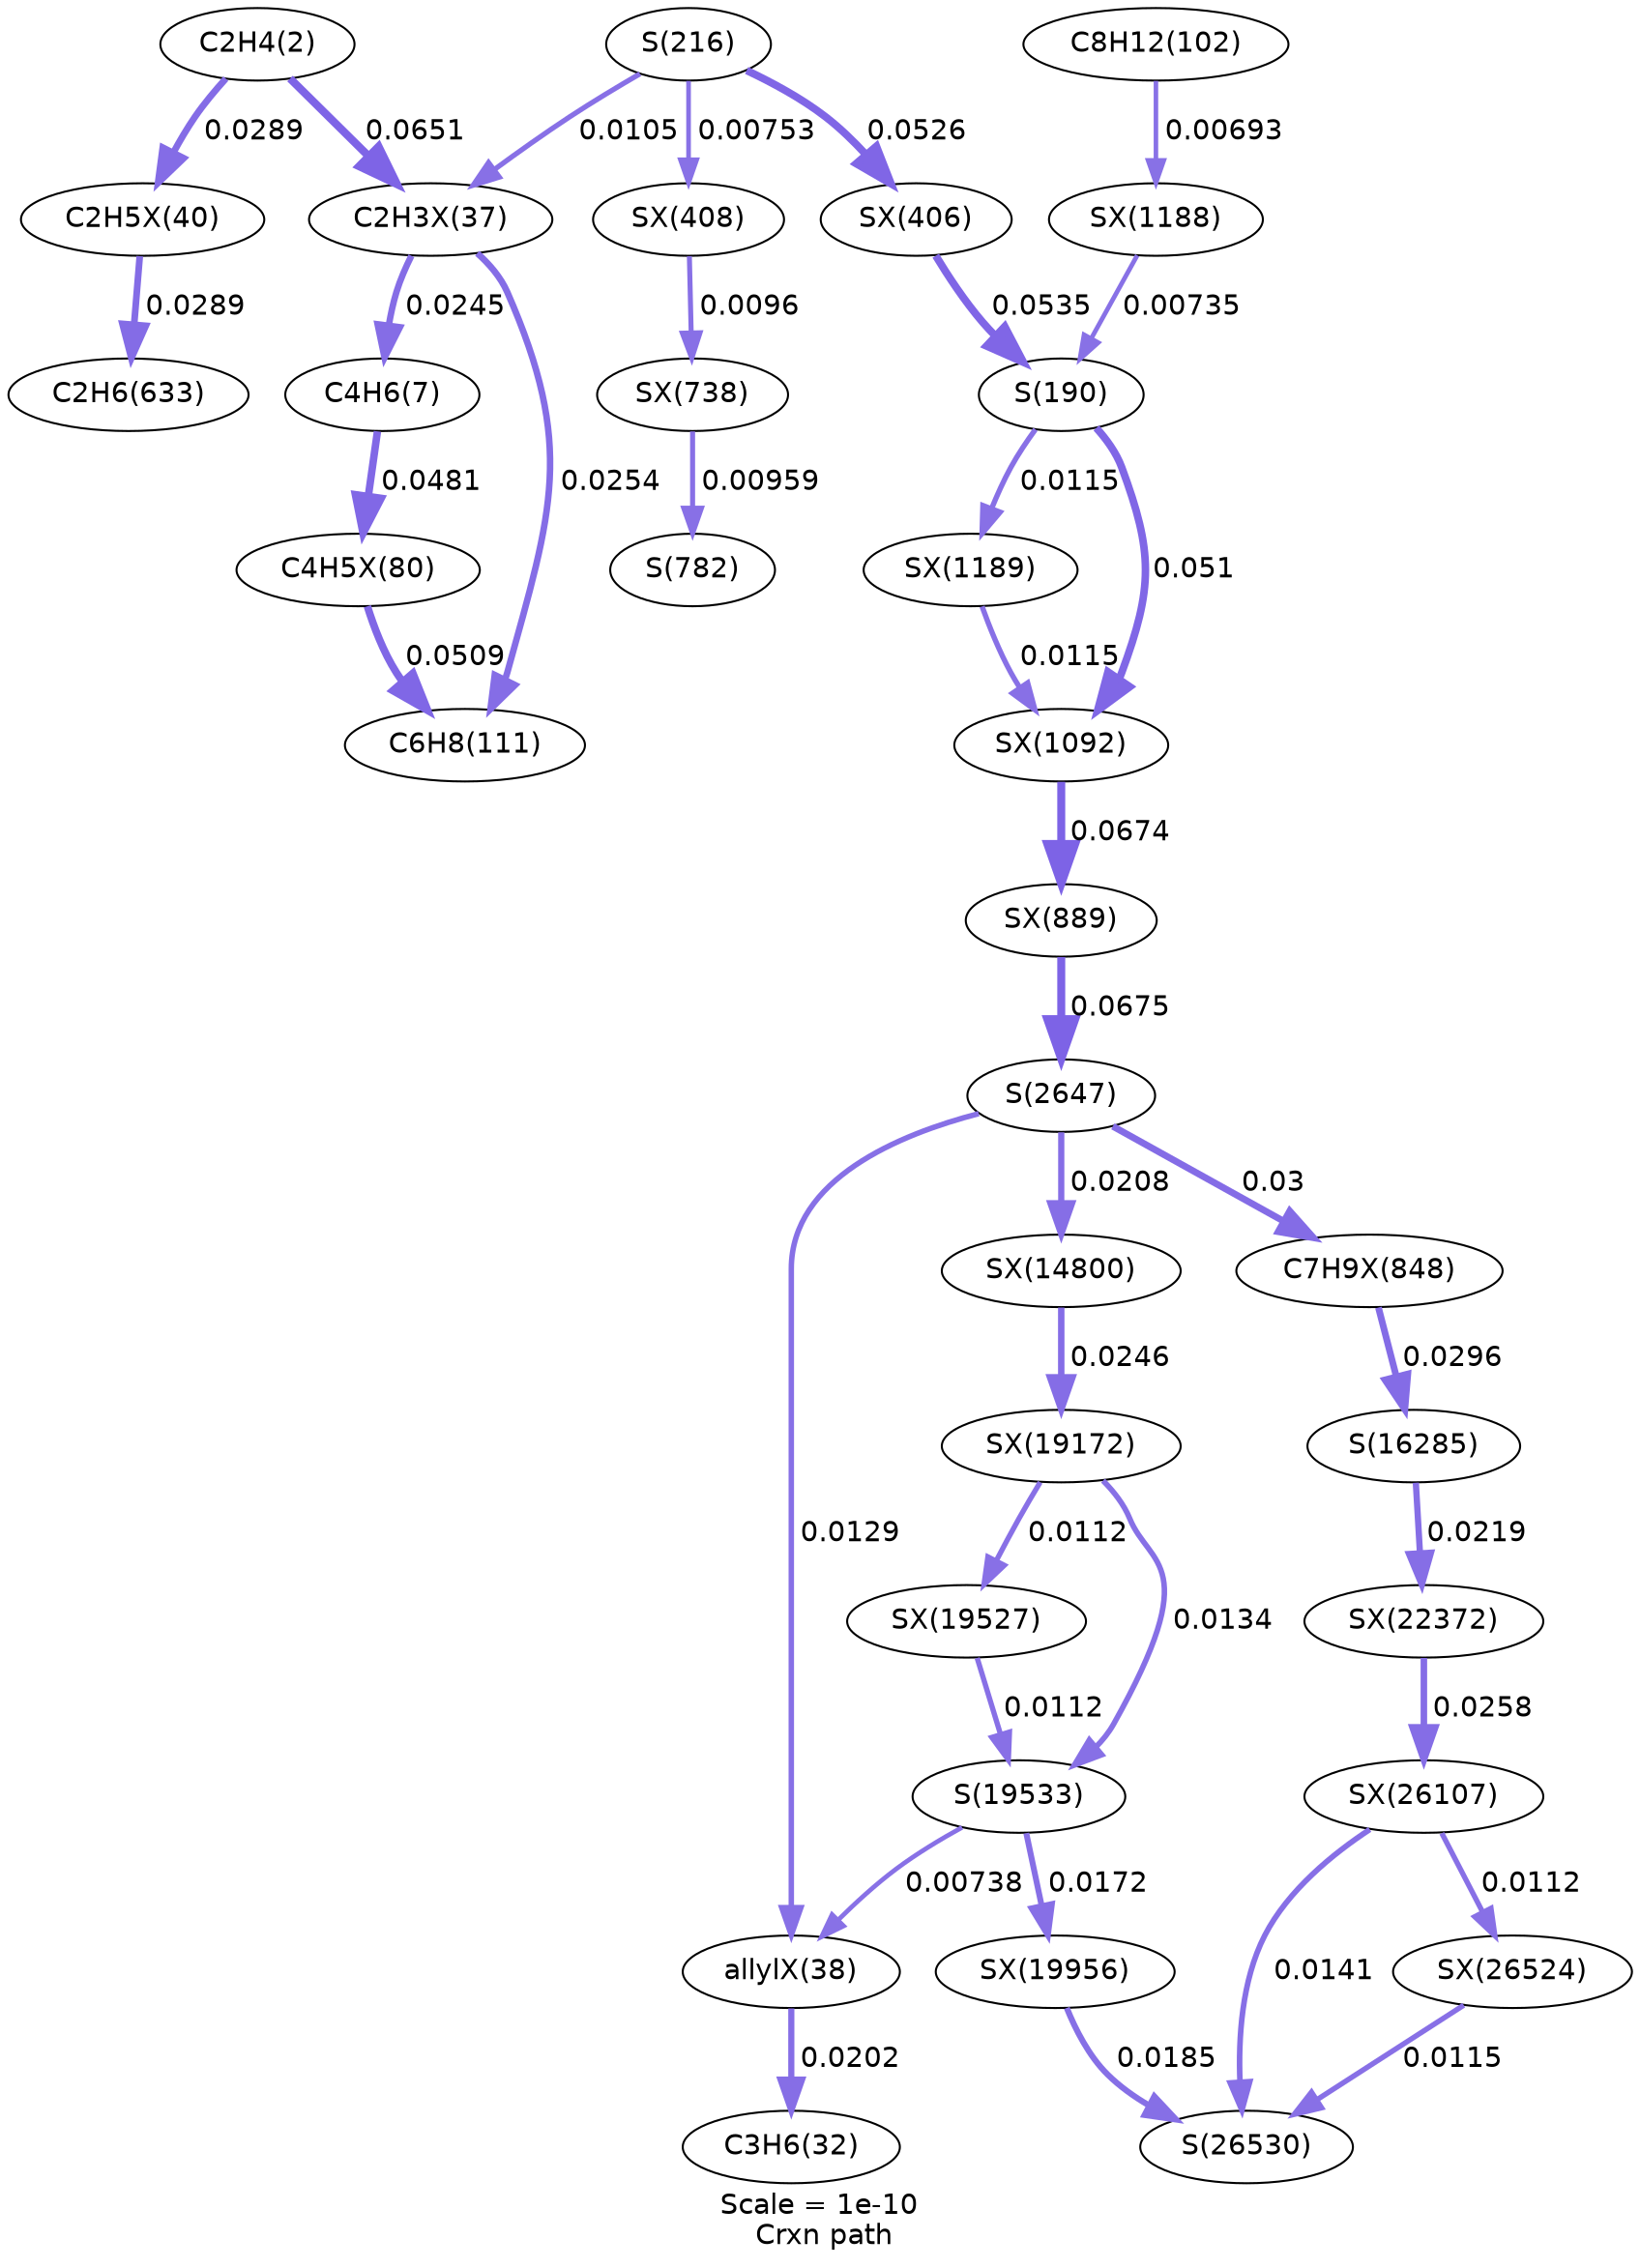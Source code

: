digraph reaction_paths {
center=1;
s5 -> s42[fontname="Helvetica", style="setlinewidth(3.94)", arrowsize=1.97, color="0.7, 0.565, 0.9"
, label=" 0.0651"];
s5 -> s44[fontname="Helvetica", style="setlinewidth(3.33)", arrowsize=1.66, color="0.7, 0.529, 0.9"
, label=" 0.0289"];
s42 -> s8[fontname="Helvetica", style="setlinewidth(3.2)", arrowsize=1.6, color="0.7, 0.524, 0.9"
, label=" 0.0245"];
s42 -> s12[fontname="Helvetica", style="setlinewidth(3.23)", arrowsize=1.61, color="0.7, 0.525, 0.9"
, label=" 0.0254"];
s15 -> s42[fontname="Helvetica", style="setlinewidth(2.56)", arrowsize=1.28, color="0.7, 0.511, 0.9"
, label=" 0.0105"];
s8 -> s46[fontname="Helvetica", style="setlinewidth(3.71)", arrowsize=1.85, color="0.7, 0.548, 0.9"
, label=" 0.0481"];
s46 -> s12[fontname="Helvetica", style="setlinewidth(3.75)", arrowsize=1.88, color="0.7, 0.551, 0.9"
, label=" 0.0509"];
s44 -> s18[fontname="Helvetica", style="setlinewidth(3.32)", arrowsize=1.66, color="0.7, 0.529, 0.9"
, label=" 0.0289"];
s15 -> s52[fontname="Helvetica", style="setlinewidth(2.31)", arrowsize=1.15, color="0.7, 0.508, 0.9"
, label=" 0.00753"];
s15 -> s51[fontname="Helvetica", style="setlinewidth(3.78)", arrowsize=1.89, color="0.7, 0.553, 0.9"
, label=" 0.0526"];
s52 -> s60[fontname="Helvetica", style="setlinewidth(2.49)", arrowsize=1.25, color="0.7, 0.51, 0.9"
, label=" 0.0096"];
s60 -> s19[fontname="Helvetica", style="setlinewidth(2.49)", arrowsize=1.25, color="0.7, 0.51, 0.9"
, label=" 0.00959"];
s51 -> s13[fontname="Helvetica", style="setlinewidth(3.79)", arrowsize=1.89, color="0.7, 0.553, 0.9"
, label=" 0.0535"];
s13 -> s69[fontname="Helvetica", style="setlinewidth(3.75)", arrowsize=1.88, color="0.7, 0.551, 0.9"
, label=" 0.051"];
s13 -> s73[fontname="Helvetica", style="setlinewidth(2.63)", arrowsize=1.31, color="0.7, 0.511, 0.9"
, label=" 0.0115"];
s72 -> s13[fontname="Helvetica", style="setlinewidth(2.29)", arrowsize=1.15, color="0.7, 0.507, 0.9"
, label=" 0.00735"];
s73 -> s69[fontname="Helvetica", style="setlinewidth(2.63)", arrowsize=1.31, color="0.7, 0.511, 0.9"
, label=" 0.0115"];
s69 -> s67[fontname="Helvetica", style="setlinewidth(3.96)", arrowsize=1.98, color="0.7, 0.567, 0.9"
, label=" 0.0674"];
s67 -> s23[fontname="Helvetica", style="setlinewidth(3.96)", arrowsize=1.98, color="0.7, 0.567, 0.9"
, label=" 0.0675"];
s23 -> s132[fontname="Helvetica", style="setlinewidth(3.08)", arrowsize=1.54, color="0.7, 0.521, 0.9"
, label=" 0.0208"];
s23 -> s43[fontname="Helvetica", style="setlinewidth(2.71)", arrowsize=1.36, color="0.7, 0.513, 0.9"
, label=" 0.0129"];
s23 -> s66[fontname="Helvetica", style="setlinewidth(3.35)", arrowsize=1.68, color="0.7, 0.53, 0.9"
, label=" 0.03"];
s132 -> s143[fontname="Helvetica", style="setlinewidth(3.2)", arrowsize=1.6, color="0.7, 0.525, 0.9"
, label=" 0.0246"];
s143 -> s144[fontname="Helvetica", style="setlinewidth(2.61)", arrowsize=1.31, color="0.7, 0.511, 0.9"
, label=" 0.0112"];
s143 -> s30[fontname="Helvetica", style="setlinewidth(2.74)", arrowsize=1.37, color="0.7, 0.513, 0.9"
, label=" 0.0134"];
s144 -> s30[fontname="Helvetica", style="setlinewidth(2.61)", arrowsize=1.31, color="0.7, 0.511, 0.9"
, label=" 0.0112"];
s30 -> s43[fontname="Helvetica", style="setlinewidth(2.29)", arrowsize=1.15, color="0.7, 0.507, 0.9"
, label=" 0.00738"];
s30 -> s145[fontname="Helvetica", style="setlinewidth(2.93)", arrowsize=1.47, color="0.7, 0.517, 0.9"
, label=" 0.0172"];
s43 -> s9[fontname="Helvetica", style="setlinewidth(3.05)", arrowsize=1.53, color="0.7, 0.52, 0.9"
, label=" 0.0202"];
s66 -> s28[fontname="Helvetica", style="setlinewidth(3.34)", arrowsize=1.67, color="0.7, 0.53, 0.9"
, label=" 0.0296"];
s28 -> s148[fontname="Helvetica", style="setlinewidth(3.11)", arrowsize=1.56, color="0.7, 0.522, 0.9"
, label=" 0.0219"];
s148 -> s157[fontname="Helvetica", style="setlinewidth(3.24)", arrowsize=1.62, color="0.7, 0.526, 0.9"
, label=" 0.0258"];
s157 -> s158[fontname="Helvetica", style="setlinewidth(2.61)", arrowsize=1.3, color="0.7, 0.511, 0.9"
, label=" 0.0112"];
s157 -> s33[fontname="Helvetica", style="setlinewidth(2.78)", arrowsize=1.39, color="0.7, 0.514, 0.9"
, label=" 0.0141"];
s158 -> s33[fontname="Helvetica", style="setlinewidth(2.63)", arrowsize=1.32, color="0.7, 0.512, 0.9"
, label=" 0.0115"];
s145 -> s33[fontname="Helvetica", style="setlinewidth(2.99)", arrowsize=1.49, color="0.7, 0.518, 0.9"
, label=" 0.0185"];
s11 -> s72[fontname="Helvetica", style="setlinewidth(2.25)", arrowsize=1.12, color="0.7, 0.507, 0.9"
, label=" 0.00693"];
s5 [ fontname="Helvetica", label="C2H4(2)"];
s8 [ fontname="Helvetica", label="C4H6(7)"];
s9 [ fontname="Helvetica", label="C3H6(32)"];
s11 [ fontname="Helvetica", label="C8H12(102)"];
s12 [ fontname="Helvetica", label="C6H8(111)"];
s13 [ fontname="Helvetica", label="S(190)"];
s15 [ fontname="Helvetica", label="S(216)"];
s18 [ fontname="Helvetica", label="C2H6(633)"];
s19 [ fontname="Helvetica", label="S(782)"];
s23 [ fontname="Helvetica", label="S(2647)"];
s28 [ fontname="Helvetica", label="S(16285)"];
s30 [ fontname="Helvetica", label="S(19533)"];
s33 [ fontname="Helvetica", label="S(26530)"];
s42 [ fontname="Helvetica", label="C2H3X(37)"];
s43 [ fontname="Helvetica", label="allylX(38)"];
s44 [ fontname="Helvetica", label="C2H5X(40)"];
s46 [ fontname="Helvetica", label="C4H5X(80)"];
s51 [ fontname="Helvetica", label="SX(406)"];
s52 [ fontname="Helvetica", label="SX(408)"];
s60 [ fontname="Helvetica", label="SX(738)"];
s66 [ fontname="Helvetica", label="C7H9X(848)"];
s67 [ fontname="Helvetica", label="SX(889)"];
s69 [ fontname="Helvetica", label="SX(1092)"];
s72 [ fontname="Helvetica", label="SX(1188)"];
s73 [ fontname="Helvetica", label="SX(1189)"];
s132 [ fontname="Helvetica", label="SX(14800)"];
s143 [ fontname="Helvetica", label="SX(19172)"];
s144 [ fontname="Helvetica", label="SX(19527)"];
s145 [ fontname="Helvetica", label="SX(19956)"];
s148 [ fontname="Helvetica", label="SX(22372)"];
s157 [ fontname="Helvetica", label="SX(26107)"];
s158 [ fontname="Helvetica", label="SX(26524)"];
 label = "Scale = 1e-10\l Crxn path";
 fontname = "Helvetica";
}
